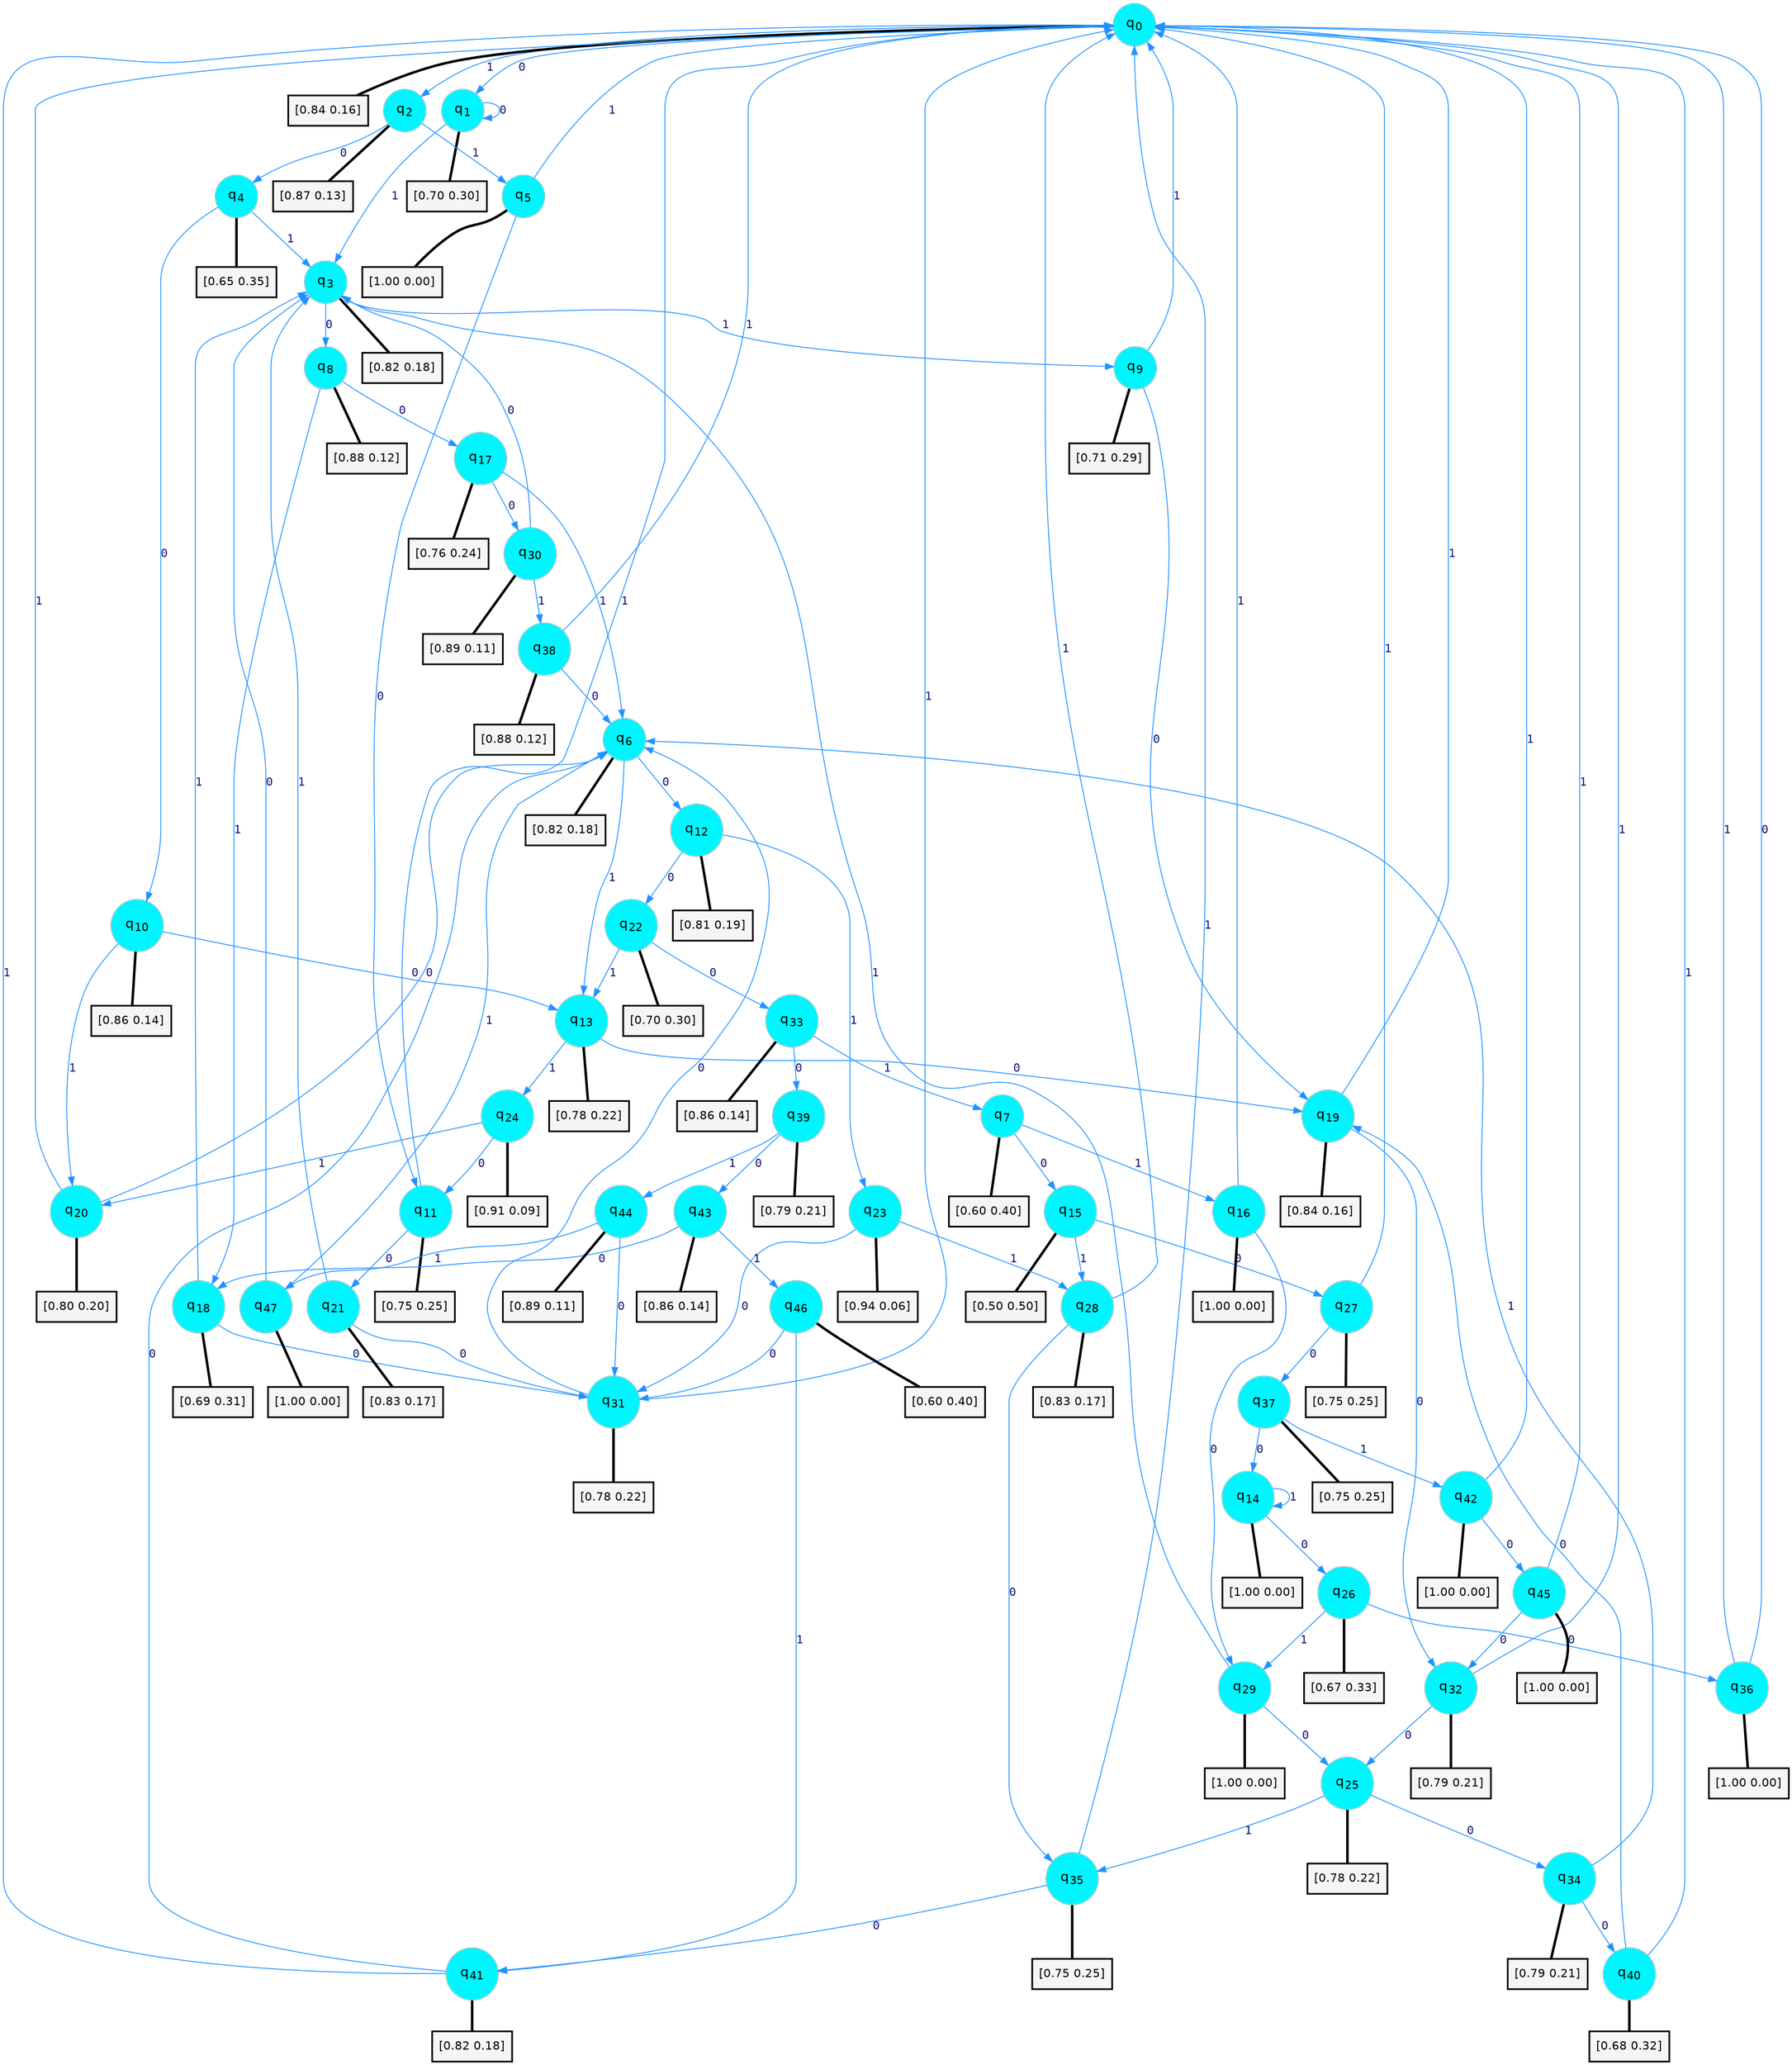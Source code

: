 digraph G {
graph [
bgcolor=transparent, dpi=300, rankdir=TD, size="40,25"];
node [
color=gray, fillcolor=turquoise1, fontcolor=black, fontname=Helvetica, fontsize=16, fontweight=bold, shape=circle, style=filled];
edge [
arrowsize=1, color=dodgerblue1, fontcolor=midnightblue, fontname=courier, fontweight=bold, penwidth=1, style=solid, weight=20];
0[label=<q<SUB>0</SUB>>];
1[label=<q<SUB>1</SUB>>];
2[label=<q<SUB>2</SUB>>];
3[label=<q<SUB>3</SUB>>];
4[label=<q<SUB>4</SUB>>];
5[label=<q<SUB>5</SUB>>];
6[label=<q<SUB>6</SUB>>];
7[label=<q<SUB>7</SUB>>];
8[label=<q<SUB>8</SUB>>];
9[label=<q<SUB>9</SUB>>];
10[label=<q<SUB>10</SUB>>];
11[label=<q<SUB>11</SUB>>];
12[label=<q<SUB>12</SUB>>];
13[label=<q<SUB>13</SUB>>];
14[label=<q<SUB>14</SUB>>];
15[label=<q<SUB>15</SUB>>];
16[label=<q<SUB>16</SUB>>];
17[label=<q<SUB>17</SUB>>];
18[label=<q<SUB>18</SUB>>];
19[label=<q<SUB>19</SUB>>];
20[label=<q<SUB>20</SUB>>];
21[label=<q<SUB>21</SUB>>];
22[label=<q<SUB>22</SUB>>];
23[label=<q<SUB>23</SUB>>];
24[label=<q<SUB>24</SUB>>];
25[label=<q<SUB>25</SUB>>];
26[label=<q<SUB>26</SUB>>];
27[label=<q<SUB>27</SUB>>];
28[label=<q<SUB>28</SUB>>];
29[label=<q<SUB>29</SUB>>];
30[label=<q<SUB>30</SUB>>];
31[label=<q<SUB>31</SUB>>];
32[label=<q<SUB>32</SUB>>];
33[label=<q<SUB>33</SUB>>];
34[label=<q<SUB>34</SUB>>];
35[label=<q<SUB>35</SUB>>];
36[label=<q<SUB>36</SUB>>];
37[label=<q<SUB>37</SUB>>];
38[label=<q<SUB>38</SUB>>];
39[label=<q<SUB>39</SUB>>];
40[label=<q<SUB>40</SUB>>];
41[label=<q<SUB>41</SUB>>];
42[label=<q<SUB>42</SUB>>];
43[label=<q<SUB>43</SUB>>];
44[label=<q<SUB>44</SUB>>];
45[label=<q<SUB>45</SUB>>];
46[label=<q<SUB>46</SUB>>];
47[label=<q<SUB>47</SUB>>];
48[label="[0.84 0.16]", shape=box,fontcolor=black, fontname=Helvetica, fontsize=14, penwidth=2, fillcolor=whitesmoke,color=black];
49[label="[0.70 0.30]", shape=box,fontcolor=black, fontname=Helvetica, fontsize=14, penwidth=2, fillcolor=whitesmoke,color=black];
50[label="[0.87 0.13]", shape=box,fontcolor=black, fontname=Helvetica, fontsize=14, penwidth=2, fillcolor=whitesmoke,color=black];
51[label="[0.82 0.18]", shape=box,fontcolor=black, fontname=Helvetica, fontsize=14, penwidth=2, fillcolor=whitesmoke,color=black];
52[label="[0.65 0.35]", shape=box,fontcolor=black, fontname=Helvetica, fontsize=14, penwidth=2, fillcolor=whitesmoke,color=black];
53[label="[1.00 0.00]", shape=box,fontcolor=black, fontname=Helvetica, fontsize=14, penwidth=2, fillcolor=whitesmoke,color=black];
54[label="[0.82 0.18]", shape=box,fontcolor=black, fontname=Helvetica, fontsize=14, penwidth=2, fillcolor=whitesmoke,color=black];
55[label="[0.60 0.40]", shape=box,fontcolor=black, fontname=Helvetica, fontsize=14, penwidth=2, fillcolor=whitesmoke,color=black];
56[label="[0.88 0.12]", shape=box,fontcolor=black, fontname=Helvetica, fontsize=14, penwidth=2, fillcolor=whitesmoke,color=black];
57[label="[0.71 0.29]", shape=box,fontcolor=black, fontname=Helvetica, fontsize=14, penwidth=2, fillcolor=whitesmoke,color=black];
58[label="[0.86 0.14]", shape=box,fontcolor=black, fontname=Helvetica, fontsize=14, penwidth=2, fillcolor=whitesmoke,color=black];
59[label="[0.75 0.25]", shape=box,fontcolor=black, fontname=Helvetica, fontsize=14, penwidth=2, fillcolor=whitesmoke,color=black];
60[label="[0.81 0.19]", shape=box,fontcolor=black, fontname=Helvetica, fontsize=14, penwidth=2, fillcolor=whitesmoke,color=black];
61[label="[0.78 0.22]", shape=box,fontcolor=black, fontname=Helvetica, fontsize=14, penwidth=2, fillcolor=whitesmoke,color=black];
62[label="[1.00 0.00]", shape=box,fontcolor=black, fontname=Helvetica, fontsize=14, penwidth=2, fillcolor=whitesmoke,color=black];
63[label="[0.50 0.50]", shape=box,fontcolor=black, fontname=Helvetica, fontsize=14, penwidth=2, fillcolor=whitesmoke,color=black];
64[label="[1.00 0.00]", shape=box,fontcolor=black, fontname=Helvetica, fontsize=14, penwidth=2, fillcolor=whitesmoke,color=black];
65[label="[0.76 0.24]", shape=box,fontcolor=black, fontname=Helvetica, fontsize=14, penwidth=2, fillcolor=whitesmoke,color=black];
66[label="[0.69 0.31]", shape=box,fontcolor=black, fontname=Helvetica, fontsize=14, penwidth=2, fillcolor=whitesmoke,color=black];
67[label="[0.84 0.16]", shape=box,fontcolor=black, fontname=Helvetica, fontsize=14, penwidth=2, fillcolor=whitesmoke,color=black];
68[label="[0.80 0.20]", shape=box,fontcolor=black, fontname=Helvetica, fontsize=14, penwidth=2, fillcolor=whitesmoke,color=black];
69[label="[0.83 0.17]", shape=box,fontcolor=black, fontname=Helvetica, fontsize=14, penwidth=2, fillcolor=whitesmoke,color=black];
70[label="[0.70 0.30]", shape=box,fontcolor=black, fontname=Helvetica, fontsize=14, penwidth=2, fillcolor=whitesmoke,color=black];
71[label="[0.94 0.06]", shape=box,fontcolor=black, fontname=Helvetica, fontsize=14, penwidth=2, fillcolor=whitesmoke,color=black];
72[label="[0.91 0.09]", shape=box,fontcolor=black, fontname=Helvetica, fontsize=14, penwidth=2, fillcolor=whitesmoke,color=black];
73[label="[0.78 0.22]", shape=box,fontcolor=black, fontname=Helvetica, fontsize=14, penwidth=2, fillcolor=whitesmoke,color=black];
74[label="[0.67 0.33]", shape=box,fontcolor=black, fontname=Helvetica, fontsize=14, penwidth=2, fillcolor=whitesmoke,color=black];
75[label="[0.75 0.25]", shape=box,fontcolor=black, fontname=Helvetica, fontsize=14, penwidth=2, fillcolor=whitesmoke,color=black];
76[label="[0.83 0.17]", shape=box,fontcolor=black, fontname=Helvetica, fontsize=14, penwidth=2, fillcolor=whitesmoke,color=black];
77[label="[1.00 0.00]", shape=box,fontcolor=black, fontname=Helvetica, fontsize=14, penwidth=2, fillcolor=whitesmoke,color=black];
78[label="[0.89 0.11]", shape=box,fontcolor=black, fontname=Helvetica, fontsize=14, penwidth=2, fillcolor=whitesmoke,color=black];
79[label="[0.78 0.22]", shape=box,fontcolor=black, fontname=Helvetica, fontsize=14, penwidth=2, fillcolor=whitesmoke,color=black];
80[label="[0.79 0.21]", shape=box,fontcolor=black, fontname=Helvetica, fontsize=14, penwidth=2, fillcolor=whitesmoke,color=black];
81[label="[0.86 0.14]", shape=box,fontcolor=black, fontname=Helvetica, fontsize=14, penwidth=2, fillcolor=whitesmoke,color=black];
82[label="[0.79 0.21]", shape=box,fontcolor=black, fontname=Helvetica, fontsize=14, penwidth=2, fillcolor=whitesmoke,color=black];
83[label="[0.75 0.25]", shape=box,fontcolor=black, fontname=Helvetica, fontsize=14, penwidth=2, fillcolor=whitesmoke,color=black];
84[label="[1.00 0.00]", shape=box,fontcolor=black, fontname=Helvetica, fontsize=14, penwidth=2, fillcolor=whitesmoke,color=black];
85[label="[0.75 0.25]", shape=box,fontcolor=black, fontname=Helvetica, fontsize=14, penwidth=2, fillcolor=whitesmoke,color=black];
86[label="[0.88 0.12]", shape=box,fontcolor=black, fontname=Helvetica, fontsize=14, penwidth=2, fillcolor=whitesmoke,color=black];
87[label="[0.79 0.21]", shape=box,fontcolor=black, fontname=Helvetica, fontsize=14, penwidth=2, fillcolor=whitesmoke,color=black];
88[label="[0.68 0.32]", shape=box,fontcolor=black, fontname=Helvetica, fontsize=14, penwidth=2, fillcolor=whitesmoke,color=black];
89[label="[0.82 0.18]", shape=box,fontcolor=black, fontname=Helvetica, fontsize=14, penwidth=2, fillcolor=whitesmoke,color=black];
90[label="[1.00 0.00]", shape=box,fontcolor=black, fontname=Helvetica, fontsize=14, penwidth=2, fillcolor=whitesmoke,color=black];
91[label="[0.86 0.14]", shape=box,fontcolor=black, fontname=Helvetica, fontsize=14, penwidth=2, fillcolor=whitesmoke,color=black];
92[label="[0.89 0.11]", shape=box,fontcolor=black, fontname=Helvetica, fontsize=14, penwidth=2, fillcolor=whitesmoke,color=black];
93[label="[1.00 0.00]", shape=box,fontcolor=black, fontname=Helvetica, fontsize=14, penwidth=2, fillcolor=whitesmoke,color=black];
94[label="[0.60 0.40]", shape=box,fontcolor=black, fontname=Helvetica, fontsize=14, penwidth=2, fillcolor=whitesmoke,color=black];
95[label="[1.00 0.00]", shape=box,fontcolor=black, fontname=Helvetica, fontsize=14, penwidth=2, fillcolor=whitesmoke,color=black];
0->1 [label=0];
0->2 [label=1];
0->48 [arrowhead=none, penwidth=3,color=black];
1->1 [label=0];
1->3 [label=1];
1->49 [arrowhead=none, penwidth=3,color=black];
2->4 [label=0];
2->5 [label=1];
2->50 [arrowhead=none, penwidth=3,color=black];
3->8 [label=0];
3->9 [label=1];
3->51 [arrowhead=none, penwidth=3,color=black];
4->10 [label=0];
4->3 [label=1];
4->52 [arrowhead=none, penwidth=3,color=black];
5->11 [label=0];
5->0 [label=1];
5->53 [arrowhead=none, penwidth=3,color=black];
6->12 [label=0];
6->13 [label=1];
6->54 [arrowhead=none, penwidth=3,color=black];
7->15 [label=0];
7->16 [label=1];
7->55 [arrowhead=none, penwidth=3,color=black];
8->17 [label=0];
8->18 [label=1];
8->56 [arrowhead=none, penwidth=3,color=black];
9->19 [label=0];
9->0 [label=1];
9->57 [arrowhead=none, penwidth=3,color=black];
10->13 [label=0];
10->20 [label=1];
10->58 [arrowhead=none, penwidth=3,color=black];
11->21 [label=0];
11->0 [label=1];
11->59 [arrowhead=none, penwidth=3,color=black];
12->22 [label=0];
12->23 [label=1];
12->60 [arrowhead=none, penwidth=3,color=black];
13->19 [label=0];
13->24 [label=1];
13->61 [arrowhead=none, penwidth=3,color=black];
14->26 [label=0];
14->14 [label=1];
14->62 [arrowhead=none, penwidth=3,color=black];
15->27 [label=0];
15->28 [label=1];
15->63 [arrowhead=none, penwidth=3,color=black];
16->29 [label=0];
16->0 [label=1];
16->64 [arrowhead=none, penwidth=3,color=black];
17->30 [label=0];
17->6 [label=1];
17->65 [arrowhead=none, penwidth=3,color=black];
18->31 [label=0];
18->3 [label=1];
18->66 [arrowhead=none, penwidth=3,color=black];
19->32 [label=0];
19->0 [label=1];
19->67 [arrowhead=none, penwidth=3,color=black];
20->6 [label=0];
20->0 [label=1];
20->68 [arrowhead=none, penwidth=3,color=black];
21->31 [label=0];
21->3 [label=1];
21->69 [arrowhead=none, penwidth=3,color=black];
22->33 [label=0];
22->13 [label=1];
22->70 [arrowhead=none, penwidth=3,color=black];
23->31 [label=0];
23->28 [label=1];
23->71 [arrowhead=none, penwidth=3,color=black];
24->11 [label=0];
24->20 [label=1];
24->72 [arrowhead=none, penwidth=3,color=black];
25->34 [label=0];
25->35 [label=1];
25->73 [arrowhead=none, penwidth=3,color=black];
26->36 [label=0];
26->29 [label=1];
26->74 [arrowhead=none, penwidth=3,color=black];
27->37 [label=0];
27->0 [label=1];
27->75 [arrowhead=none, penwidth=3,color=black];
28->35 [label=0];
28->0 [label=1];
28->76 [arrowhead=none, penwidth=3,color=black];
29->25 [label=0];
29->3 [label=1];
29->77 [arrowhead=none, penwidth=3,color=black];
30->3 [label=0];
30->38 [label=1];
30->78 [arrowhead=none, penwidth=3,color=black];
31->6 [label=0];
31->0 [label=1];
31->79 [arrowhead=none, penwidth=3,color=black];
32->25 [label=0];
32->0 [label=1];
32->80 [arrowhead=none, penwidth=3,color=black];
33->39 [label=0];
33->7 [label=1];
33->81 [arrowhead=none, penwidth=3,color=black];
34->40 [label=0];
34->6 [label=1];
34->82 [arrowhead=none, penwidth=3,color=black];
35->41 [label=0];
35->0 [label=1];
35->83 [arrowhead=none, penwidth=3,color=black];
36->0 [label=0];
36->0 [label=1];
36->84 [arrowhead=none, penwidth=3,color=black];
37->14 [label=0];
37->42 [label=1];
37->85 [arrowhead=none, penwidth=3,color=black];
38->6 [label=0];
38->0 [label=1];
38->86 [arrowhead=none, penwidth=3,color=black];
39->43 [label=0];
39->44 [label=1];
39->87 [arrowhead=none, penwidth=3,color=black];
40->19 [label=0];
40->0 [label=1];
40->88 [arrowhead=none, penwidth=3,color=black];
41->6 [label=0];
41->0 [label=1];
41->89 [arrowhead=none, penwidth=3,color=black];
42->45 [label=0];
42->0 [label=1];
42->90 [arrowhead=none, penwidth=3,color=black];
43->18 [label=0];
43->46 [label=1];
43->91 [arrowhead=none, penwidth=3,color=black];
44->31 [label=0];
44->47 [label=1];
44->92 [arrowhead=none, penwidth=3,color=black];
45->32 [label=0];
45->0 [label=1];
45->93 [arrowhead=none, penwidth=3,color=black];
46->31 [label=0];
46->41 [label=1];
46->94 [arrowhead=none, penwidth=3,color=black];
47->3 [label=0];
47->6 [label=1];
47->95 [arrowhead=none, penwidth=3,color=black];
}
